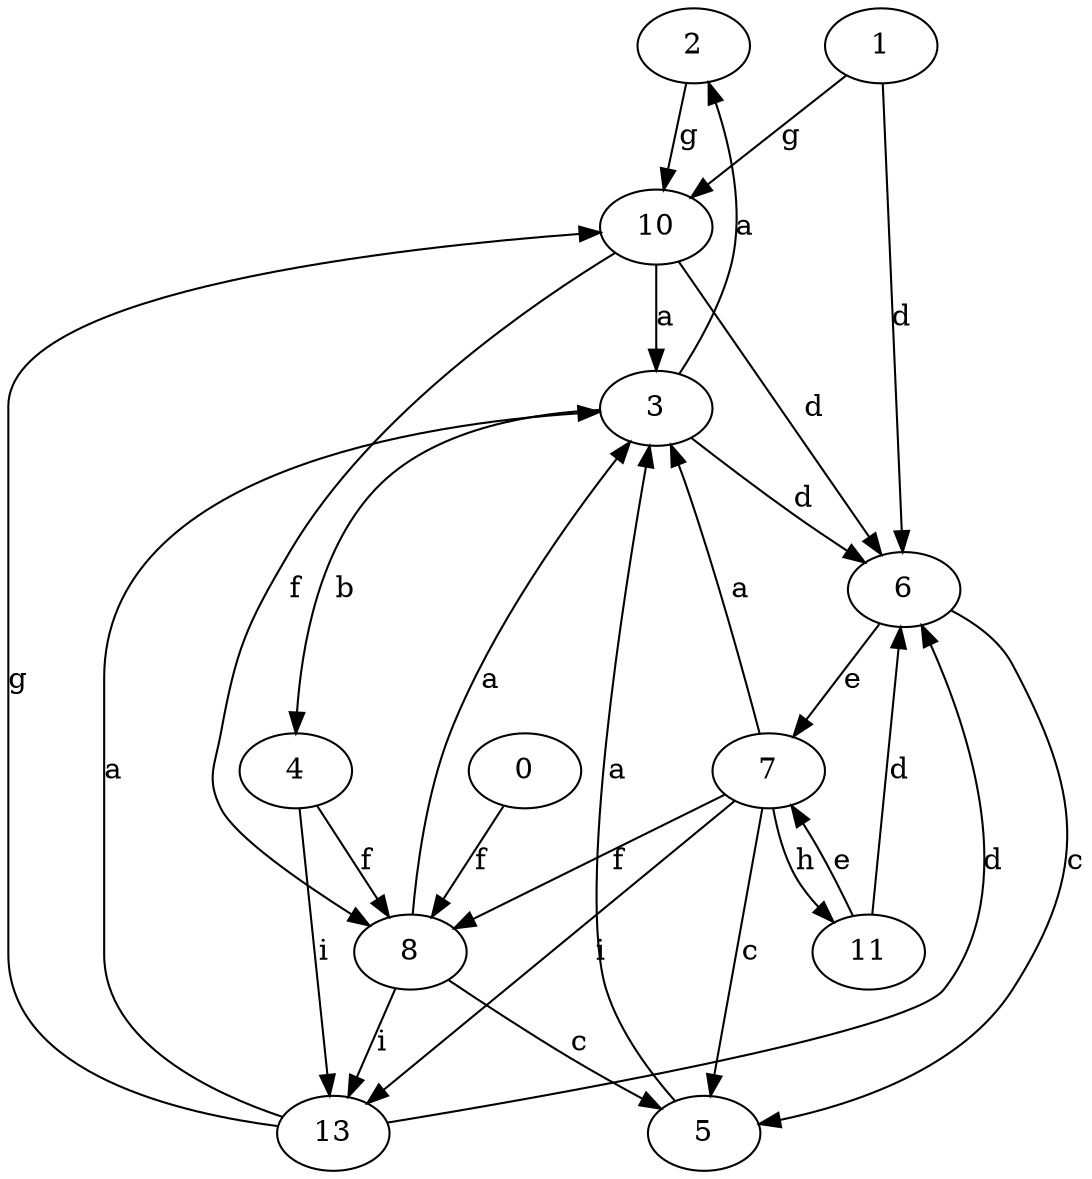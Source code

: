 strict digraph  {
2;
3;
4;
5;
6;
7;
8;
10;
11;
0;
1;
13;
2 -> 10  [label=g];
3 -> 2  [label=a];
3 -> 4  [label=b];
3 -> 6  [label=d];
4 -> 8  [label=f];
4 -> 13  [label=i];
5 -> 3  [label=a];
6 -> 5  [label=c];
6 -> 7  [label=e];
7 -> 3  [label=a];
7 -> 5  [label=c];
7 -> 8  [label=f];
7 -> 11  [label=h];
7 -> 13  [label=i];
8 -> 3  [label=a];
8 -> 5  [label=c];
8 -> 13  [label=i];
10 -> 3  [label=a];
10 -> 6  [label=d];
10 -> 8  [label=f];
11 -> 6  [label=d];
11 -> 7  [label=e];
0 -> 8  [label=f];
1 -> 6  [label=d];
1 -> 10  [label=g];
13 -> 3  [label=a];
13 -> 6  [label=d];
13 -> 10  [label=g];
}

